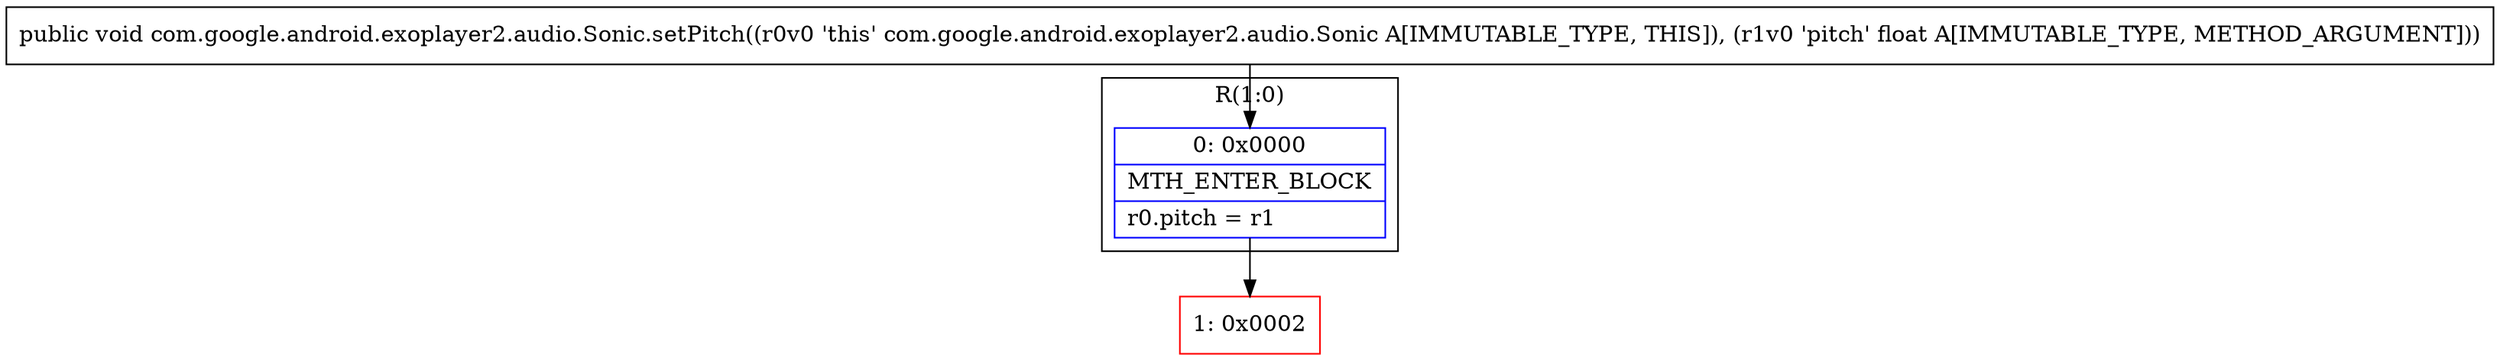 digraph "CFG forcom.google.android.exoplayer2.audio.Sonic.setPitch(F)V" {
subgraph cluster_Region_2002452461 {
label = "R(1:0)";
node [shape=record,color=blue];
Node_0 [shape=record,label="{0\:\ 0x0000|MTH_ENTER_BLOCK\l|r0.pitch = r1\l}"];
}
Node_1 [shape=record,color=red,label="{1\:\ 0x0002}"];
MethodNode[shape=record,label="{public void com.google.android.exoplayer2.audio.Sonic.setPitch((r0v0 'this' com.google.android.exoplayer2.audio.Sonic A[IMMUTABLE_TYPE, THIS]), (r1v0 'pitch' float A[IMMUTABLE_TYPE, METHOD_ARGUMENT])) }"];
MethodNode -> Node_0;
Node_0 -> Node_1;
}

